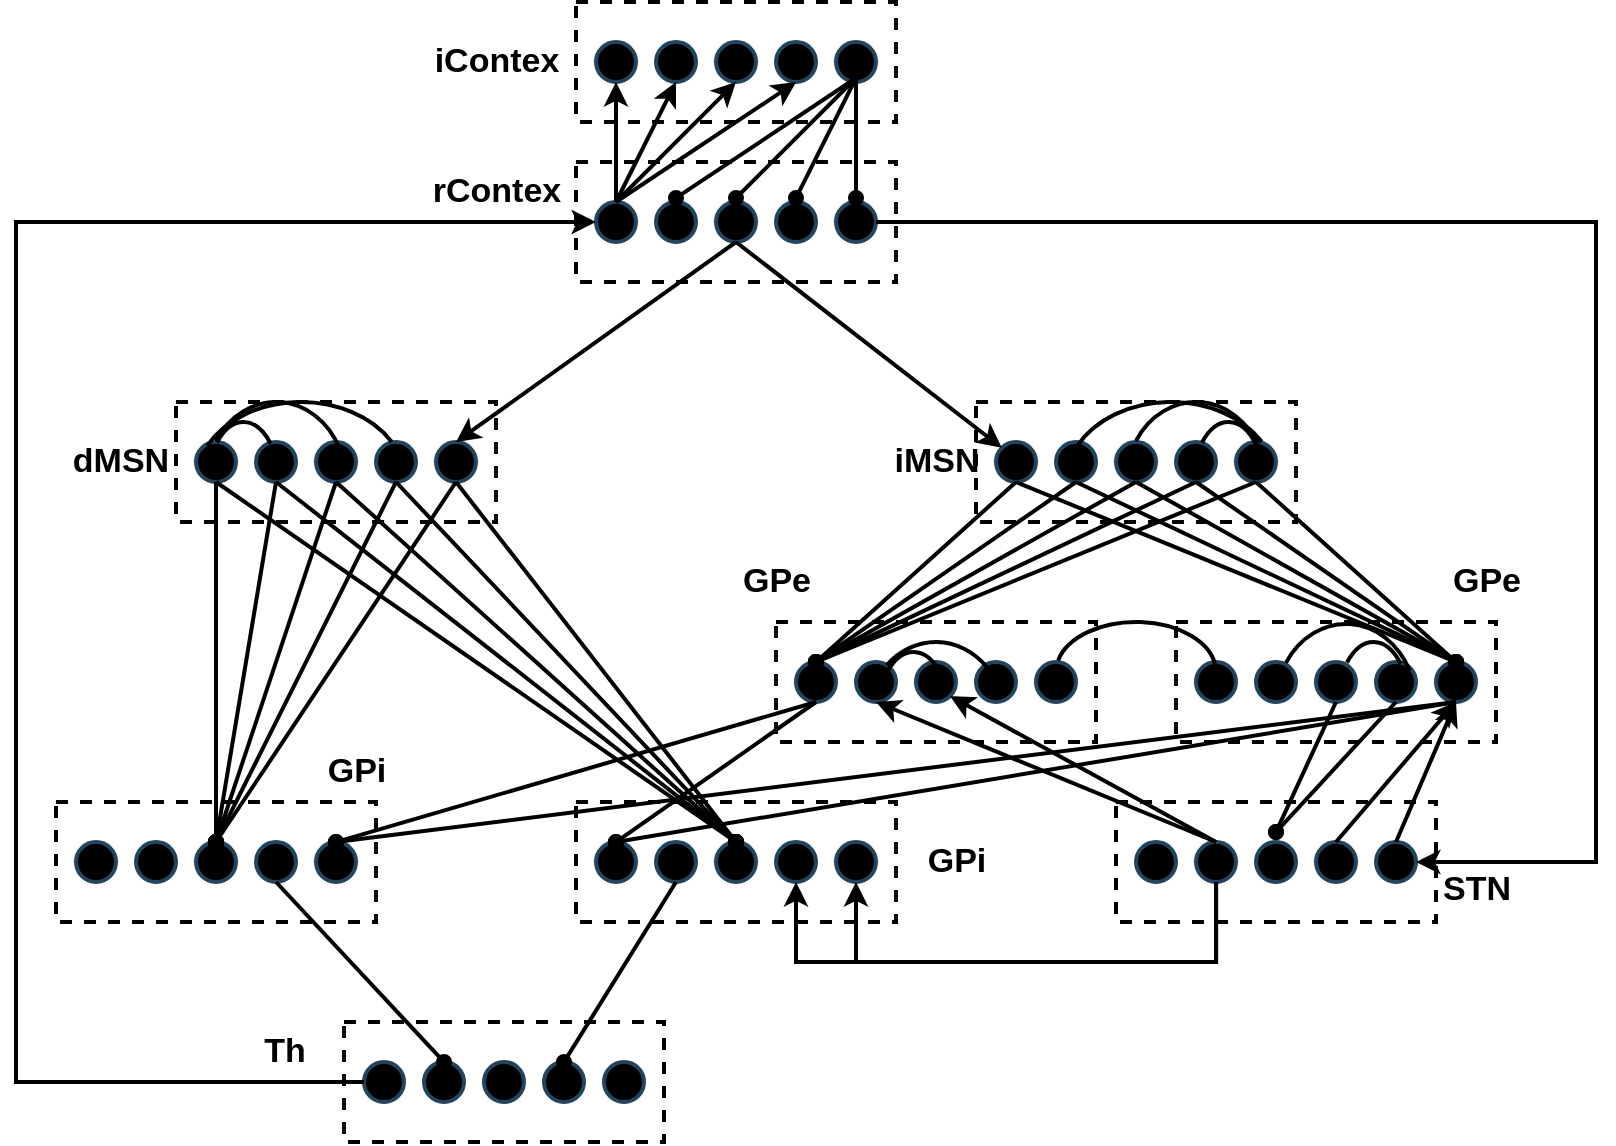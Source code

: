 <mxfile version="15.5.2" type="github">
  <diagram id="oFABFcn0fXLJ02nTMMUT" name="Page-1">
    <mxGraphModel dx="1203" dy="696" grid="1" gridSize="10" guides="1" tooltips="1" connect="1" arrows="1" fold="1" page="1" pageScale="1" pageWidth="1169" pageHeight="1654" math="0" shadow="0">
      <root>
        <mxCell id="0" />
        <mxCell id="1" parent="0" />
        <mxCell id="o1W1Na06IDnaMDjmopv1-2" value="" style="rounded=0;whiteSpace=wrap;html=1;dashed=1;strokeWidth=2;" vertex="1" parent="1">
          <mxGeometry x="120" y="240" width="160" height="60" as="geometry" />
        </mxCell>
        <mxCell id="o1W1Na06IDnaMDjmopv1-5" value="" style="ellipse;whiteSpace=wrap;html=1;aspect=fixed;strokeWidth=2;fillColor=#000000;strokeColor=#23445d;" vertex="1" parent="1">
          <mxGeometry x="130" y="260" width="20" height="20" as="geometry" />
        </mxCell>
        <mxCell id="o1W1Na06IDnaMDjmopv1-6" value="" style="ellipse;whiteSpace=wrap;html=1;aspect=fixed;strokeWidth=2;fillColor=#000000;strokeColor=#23445d;" vertex="1" parent="1">
          <mxGeometry x="160" y="260" width="20" height="20" as="geometry" />
        </mxCell>
        <mxCell id="o1W1Na06IDnaMDjmopv1-7" value="" style="ellipse;whiteSpace=wrap;html=1;aspect=fixed;strokeWidth=2;fillColor=#000000;strokeColor=#23445d;" vertex="1" parent="1">
          <mxGeometry x="190" y="260" width="20" height="20" as="geometry" />
        </mxCell>
        <mxCell id="o1W1Na06IDnaMDjmopv1-8" value="" style="ellipse;whiteSpace=wrap;html=1;aspect=fixed;strokeWidth=2;fillColor=#000000;strokeColor=#23445d;" vertex="1" parent="1">
          <mxGeometry x="220" y="260" width="20" height="20" as="geometry" />
        </mxCell>
        <mxCell id="o1W1Na06IDnaMDjmopv1-9" value="" style="ellipse;whiteSpace=wrap;html=1;aspect=fixed;strokeWidth=2;fillColor=#000000;strokeColor=#23445d;" vertex="1" parent="1">
          <mxGeometry x="250" y="260" width="20" height="20" as="geometry" />
        </mxCell>
        <mxCell id="o1W1Na06IDnaMDjmopv1-12" value="" style="rounded=0;whiteSpace=wrap;html=1;dashed=1;strokeWidth=2;" vertex="1" parent="1">
          <mxGeometry x="320" y="120" width="160" height="60" as="geometry" />
        </mxCell>
        <mxCell id="o1W1Na06IDnaMDjmopv1-13" value="" style="ellipse;whiteSpace=wrap;html=1;aspect=fixed;strokeWidth=2;fillColor=#000000;strokeColor=#23445d;" vertex="1" parent="1">
          <mxGeometry x="330" y="140" width="20" height="20" as="geometry" />
        </mxCell>
        <mxCell id="o1W1Na06IDnaMDjmopv1-14" value="" style="ellipse;whiteSpace=wrap;html=1;aspect=fixed;strokeWidth=2;fillColor=#000000;strokeColor=#23445d;" vertex="1" parent="1">
          <mxGeometry x="360" y="140" width="20" height="20" as="geometry" />
        </mxCell>
        <mxCell id="o1W1Na06IDnaMDjmopv1-15" value="" style="ellipse;whiteSpace=wrap;html=1;aspect=fixed;strokeWidth=2;fillColor=#000000;strokeColor=#23445d;" vertex="1" parent="1">
          <mxGeometry x="390" y="140" width="20" height="20" as="geometry" />
        </mxCell>
        <mxCell id="o1W1Na06IDnaMDjmopv1-16" value="" style="ellipse;whiteSpace=wrap;html=1;aspect=fixed;strokeWidth=2;fillColor=#000000;strokeColor=#23445d;" vertex="1" parent="1">
          <mxGeometry x="420" y="140" width="20" height="20" as="geometry" />
        </mxCell>
        <mxCell id="o1W1Na06IDnaMDjmopv1-17" value="" style="ellipse;whiteSpace=wrap;html=1;aspect=fixed;strokeWidth=2;fillColor=#000000;strokeColor=#23445d;" vertex="1" parent="1">
          <mxGeometry x="450" y="140" width="20" height="20" as="geometry" />
        </mxCell>
        <mxCell id="o1W1Na06IDnaMDjmopv1-18" value="" style="rounded=0;whiteSpace=wrap;html=1;dashed=1;strokeWidth=2;" vertex="1" parent="1">
          <mxGeometry x="520" y="240" width="160" height="60" as="geometry" />
        </mxCell>
        <mxCell id="o1W1Na06IDnaMDjmopv1-19" value="" style="ellipse;whiteSpace=wrap;html=1;aspect=fixed;strokeWidth=2;fillColor=#000000;strokeColor=#23445d;" vertex="1" parent="1">
          <mxGeometry x="530" y="260" width="20" height="20" as="geometry" />
        </mxCell>
        <mxCell id="o1W1Na06IDnaMDjmopv1-20" value="" style="ellipse;whiteSpace=wrap;html=1;aspect=fixed;strokeWidth=2;fillColor=#000000;strokeColor=#23445d;" vertex="1" parent="1">
          <mxGeometry x="560" y="260" width="20" height="20" as="geometry" />
        </mxCell>
        <mxCell id="o1W1Na06IDnaMDjmopv1-21" value="" style="ellipse;whiteSpace=wrap;html=1;aspect=fixed;strokeWidth=2;fillColor=#000000;strokeColor=#23445d;" vertex="1" parent="1">
          <mxGeometry x="590" y="260" width="20" height="20" as="geometry" />
        </mxCell>
        <mxCell id="o1W1Na06IDnaMDjmopv1-22" value="" style="ellipse;whiteSpace=wrap;html=1;aspect=fixed;strokeWidth=2;fillColor=#000000;strokeColor=#23445d;" vertex="1" parent="1">
          <mxGeometry x="620" y="260" width="20" height="20" as="geometry" />
        </mxCell>
        <mxCell id="o1W1Na06IDnaMDjmopv1-23" value="" style="ellipse;whiteSpace=wrap;html=1;aspect=fixed;strokeWidth=2;fillColor=#000000;strokeColor=#23445d;" vertex="1" parent="1">
          <mxGeometry x="650" y="260" width="20" height="20" as="geometry" />
        </mxCell>
        <mxCell id="o1W1Na06IDnaMDjmopv1-24" value="" style="rounded=0;whiteSpace=wrap;html=1;dashed=1;strokeWidth=2;" vertex="1" parent="1">
          <mxGeometry x="320" y="40" width="160" height="60" as="geometry" />
        </mxCell>
        <mxCell id="o1W1Na06IDnaMDjmopv1-25" value="" style="ellipse;whiteSpace=wrap;html=1;aspect=fixed;strokeWidth=2;fillColor=#000000;strokeColor=#23445d;" vertex="1" parent="1">
          <mxGeometry x="330" y="60" width="20" height="20" as="geometry" />
        </mxCell>
        <mxCell id="o1W1Na06IDnaMDjmopv1-26" value="" style="ellipse;whiteSpace=wrap;html=1;aspect=fixed;strokeWidth=2;fillColor=#000000;strokeColor=#23445d;" vertex="1" parent="1">
          <mxGeometry x="360" y="60" width="20" height="20" as="geometry" />
        </mxCell>
        <mxCell id="o1W1Na06IDnaMDjmopv1-27" value="" style="ellipse;whiteSpace=wrap;html=1;aspect=fixed;strokeWidth=2;fillColor=#000000;strokeColor=#23445d;" vertex="1" parent="1">
          <mxGeometry x="390" y="60" width="20" height="20" as="geometry" />
        </mxCell>
        <mxCell id="o1W1Na06IDnaMDjmopv1-28" value="" style="ellipse;whiteSpace=wrap;html=1;aspect=fixed;strokeWidth=2;fillColor=#000000;strokeColor=#23445d;" vertex="1" parent="1">
          <mxGeometry x="420" y="60" width="20" height="20" as="geometry" />
        </mxCell>
        <mxCell id="o1W1Na06IDnaMDjmopv1-29" value="" style="ellipse;whiteSpace=wrap;html=1;aspect=fixed;strokeWidth=2;fillColor=#000000;strokeColor=#23445d;" vertex="1" parent="1">
          <mxGeometry x="450" y="60" width="20" height="20" as="geometry" />
        </mxCell>
        <mxCell id="o1W1Na06IDnaMDjmopv1-30" value="" style="rounded=0;whiteSpace=wrap;html=1;dashed=1;strokeWidth=2;" vertex="1" parent="1">
          <mxGeometry x="420" y="350" width="160" height="60" as="geometry" />
        </mxCell>
        <mxCell id="o1W1Na06IDnaMDjmopv1-31" value="" style="ellipse;whiteSpace=wrap;html=1;aspect=fixed;strokeWidth=2;fillColor=#000000;strokeColor=#23445d;" vertex="1" parent="1">
          <mxGeometry x="430" y="370" width="20" height="20" as="geometry" />
        </mxCell>
        <mxCell id="o1W1Na06IDnaMDjmopv1-32" value="" style="ellipse;whiteSpace=wrap;html=1;aspect=fixed;strokeWidth=2;fillColor=#000000;strokeColor=#23445d;" vertex="1" parent="1">
          <mxGeometry x="460" y="370" width="20" height="20" as="geometry" />
        </mxCell>
        <mxCell id="o1W1Na06IDnaMDjmopv1-33" value="" style="ellipse;whiteSpace=wrap;html=1;aspect=fixed;strokeWidth=2;fillColor=#000000;strokeColor=#23445d;" vertex="1" parent="1">
          <mxGeometry x="490" y="370" width="20" height="20" as="geometry" />
        </mxCell>
        <mxCell id="o1W1Na06IDnaMDjmopv1-34" value="" style="ellipse;whiteSpace=wrap;html=1;aspect=fixed;strokeWidth=2;fillColor=#000000;strokeColor=#23445d;" vertex="1" parent="1">
          <mxGeometry x="520" y="370" width="20" height="20" as="geometry" />
        </mxCell>
        <mxCell id="o1W1Na06IDnaMDjmopv1-35" value="" style="ellipse;whiteSpace=wrap;html=1;aspect=fixed;strokeWidth=2;fillColor=#000000;strokeColor=#23445d;" vertex="1" parent="1">
          <mxGeometry x="550" y="370" width="20" height="20" as="geometry" />
        </mxCell>
        <mxCell id="o1W1Na06IDnaMDjmopv1-36" value="" style="rounded=0;whiteSpace=wrap;html=1;dashed=1;strokeWidth=2;" vertex="1" parent="1">
          <mxGeometry x="620" y="350" width="160" height="60" as="geometry" />
        </mxCell>
        <mxCell id="o1W1Na06IDnaMDjmopv1-37" value="" style="ellipse;whiteSpace=wrap;html=1;aspect=fixed;strokeWidth=2;fillColor=#000000;strokeColor=#23445d;" vertex="1" parent="1">
          <mxGeometry x="630" y="370" width="20" height="20" as="geometry" />
        </mxCell>
        <mxCell id="o1W1Na06IDnaMDjmopv1-38" value="" style="ellipse;whiteSpace=wrap;html=1;aspect=fixed;strokeWidth=2;fillColor=#000000;strokeColor=#23445d;" vertex="1" parent="1">
          <mxGeometry x="660" y="370" width="20" height="20" as="geometry" />
        </mxCell>
        <mxCell id="o1W1Na06IDnaMDjmopv1-39" value="" style="ellipse;whiteSpace=wrap;html=1;aspect=fixed;strokeWidth=2;fillColor=#000000;strokeColor=#23445d;" vertex="1" parent="1">
          <mxGeometry x="690" y="370" width="20" height="20" as="geometry" />
        </mxCell>
        <mxCell id="o1W1Na06IDnaMDjmopv1-40" value="" style="ellipse;whiteSpace=wrap;html=1;aspect=fixed;strokeWidth=2;fillColor=#000000;strokeColor=#23445d;" vertex="1" parent="1">
          <mxGeometry x="720" y="370" width="20" height="20" as="geometry" />
        </mxCell>
        <mxCell id="o1W1Na06IDnaMDjmopv1-41" value="" style="ellipse;whiteSpace=wrap;html=1;aspect=fixed;strokeWidth=2;fillColor=#000000;strokeColor=#23445d;" vertex="1" parent="1">
          <mxGeometry x="750" y="370" width="20" height="20" as="geometry" />
        </mxCell>
        <mxCell id="o1W1Na06IDnaMDjmopv1-42" value="" style="rounded=0;whiteSpace=wrap;html=1;dashed=1;strokeWidth=2;" vertex="1" parent="1">
          <mxGeometry x="60" y="440" width="160" height="60" as="geometry" />
        </mxCell>
        <mxCell id="o1W1Na06IDnaMDjmopv1-43" value="" style="ellipse;whiteSpace=wrap;html=1;aspect=fixed;strokeWidth=2;fillColor=#000000;strokeColor=#23445d;" vertex="1" parent="1">
          <mxGeometry x="70" y="460" width="20" height="20" as="geometry" />
        </mxCell>
        <mxCell id="o1W1Na06IDnaMDjmopv1-44" value="" style="ellipse;whiteSpace=wrap;html=1;aspect=fixed;strokeWidth=2;fillColor=#000000;strokeColor=#23445d;" vertex="1" parent="1">
          <mxGeometry x="100" y="460" width="20" height="20" as="geometry" />
        </mxCell>
        <mxCell id="o1W1Na06IDnaMDjmopv1-45" value="" style="ellipse;whiteSpace=wrap;html=1;aspect=fixed;strokeWidth=2;fillColor=#000000;strokeColor=#23445d;" vertex="1" parent="1">
          <mxGeometry x="130" y="460" width="20" height="20" as="geometry" />
        </mxCell>
        <mxCell id="o1W1Na06IDnaMDjmopv1-46" value="" style="ellipse;whiteSpace=wrap;html=1;aspect=fixed;strokeWidth=2;fillColor=#000000;strokeColor=#23445d;" vertex="1" parent="1">
          <mxGeometry x="160" y="460" width="20" height="20" as="geometry" />
        </mxCell>
        <mxCell id="o1W1Na06IDnaMDjmopv1-47" value="" style="ellipse;whiteSpace=wrap;html=1;aspect=fixed;strokeWidth=2;fillColor=#000000;strokeColor=#23445d;" vertex="1" parent="1">
          <mxGeometry x="190" y="460" width="20" height="20" as="geometry" />
        </mxCell>
        <mxCell id="o1W1Na06IDnaMDjmopv1-48" value="" style="rounded=0;whiteSpace=wrap;html=1;dashed=1;strokeWidth=2;" vertex="1" parent="1">
          <mxGeometry x="320" y="440" width="160" height="60" as="geometry" />
        </mxCell>
        <mxCell id="o1W1Na06IDnaMDjmopv1-49" value="" style="ellipse;whiteSpace=wrap;html=1;aspect=fixed;strokeWidth=2;fillColor=#000000;strokeColor=#23445d;" vertex="1" parent="1">
          <mxGeometry x="330" y="460" width="20" height="20" as="geometry" />
        </mxCell>
        <mxCell id="o1W1Na06IDnaMDjmopv1-50" value="" style="ellipse;whiteSpace=wrap;html=1;aspect=fixed;strokeWidth=2;fillColor=#000000;strokeColor=#23445d;" vertex="1" parent="1">
          <mxGeometry x="360" y="460" width="20" height="20" as="geometry" />
        </mxCell>
        <mxCell id="o1W1Na06IDnaMDjmopv1-51" value="" style="ellipse;whiteSpace=wrap;html=1;aspect=fixed;strokeWidth=2;fillColor=#000000;strokeColor=#23445d;" vertex="1" parent="1">
          <mxGeometry x="390" y="460" width="20" height="20" as="geometry" />
        </mxCell>
        <mxCell id="o1W1Na06IDnaMDjmopv1-52" value="" style="ellipse;whiteSpace=wrap;html=1;aspect=fixed;strokeWidth=2;fillColor=#000000;strokeColor=#23445d;" vertex="1" parent="1">
          <mxGeometry x="420" y="460" width="20" height="20" as="geometry" />
        </mxCell>
        <mxCell id="o1W1Na06IDnaMDjmopv1-53" value="" style="ellipse;whiteSpace=wrap;html=1;aspect=fixed;strokeWidth=2;fillColor=#000000;strokeColor=#23445d;" vertex="1" parent="1">
          <mxGeometry x="450" y="460" width="20" height="20" as="geometry" />
        </mxCell>
        <mxCell id="o1W1Na06IDnaMDjmopv1-54" value="" style="rounded=0;whiteSpace=wrap;html=1;dashed=1;strokeWidth=2;" vertex="1" parent="1">
          <mxGeometry x="590" y="440" width="160" height="60" as="geometry" />
        </mxCell>
        <mxCell id="o1W1Na06IDnaMDjmopv1-55" value="" style="ellipse;whiteSpace=wrap;html=1;aspect=fixed;strokeWidth=2;fillColor=#000000;strokeColor=#23445d;" vertex="1" parent="1">
          <mxGeometry x="600" y="460" width="20" height="20" as="geometry" />
        </mxCell>
        <mxCell id="o1W1Na06IDnaMDjmopv1-56" value="" style="ellipse;whiteSpace=wrap;html=1;aspect=fixed;strokeWidth=2;fillColor=#000000;strokeColor=#23445d;" vertex="1" parent="1">
          <mxGeometry x="630" y="460" width="20" height="20" as="geometry" />
        </mxCell>
        <mxCell id="o1W1Na06IDnaMDjmopv1-57" value="" style="ellipse;whiteSpace=wrap;html=1;aspect=fixed;strokeWidth=2;fillColor=#000000;strokeColor=#23445d;" vertex="1" parent="1">
          <mxGeometry x="660" y="460" width="20" height="20" as="geometry" />
        </mxCell>
        <mxCell id="o1W1Na06IDnaMDjmopv1-58" value="" style="ellipse;whiteSpace=wrap;html=1;aspect=fixed;strokeWidth=2;fillColor=#000000;strokeColor=#23445d;" vertex="1" parent="1">
          <mxGeometry x="690" y="460" width="20" height="20" as="geometry" />
        </mxCell>
        <mxCell id="o1W1Na06IDnaMDjmopv1-59" value="" style="ellipse;whiteSpace=wrap;html=1;aspect=fixed;strokeWidth=2;fillColor=#000000;strokeColor=#23445d;" vertex="1" parent="1">
          <mxGeometry x="720" y="460" width="20" height="20" as="geometry" />
        </mxCell>
        <mxCell id="o1W1Na06IDnaMDjmopv1-60" value="" style="rounded=0;whiteSpace=wrap;html=1;dashed=1;strokeWidth=2;" vertex="1" parent="1">
          <mxGeometry x="204" y="550" width="160" height="60" as="geometry" />
        </mxCell>
        <mxCell id="o1W1Na06IDnaMDjmopv1-61" value="" style="ellipse;whiteSpace=wrap;html=1;aspect=fixed;strokeWidth=2;fillColor=#000000;strokeColor=#23445d;" vertex="1" parent="1">
          <mxGeometry x="214" y="570" width="20" height="20" as="geometry" />
        </mxCell>
        <mxCell id="o1W1Na06IDnaMDjmopv1-62" value="" style="ellipse;whiteSpace=wrap;html=1;aspect=fixed;strokeWidth=2;fillColor=#000000;strokeColor=#23445d;" vertex="1" parent="1">
          <mxGeometry x="244" y="570" width="20" height="20" as="geometry" />
        </mxCell>
        <mxCell id="o1W1Na06IDnaMDjmopv1-63" value="" style="ellipse;whiteSpace=wrap;html=1;aspect=fixed;strokeWidth=2;fillColor=#000000;strokeColor=#23445d;" vertex="1" parent="1">
          <mxGeometry x="274" y="570" width="20" height="20" as="geometry" />
        </mxCell>
        <mxCell id="o1W1Na06IDnaMDjmopv1-64" value="" style="ellipse;whiteSpace=wrap;html=1;aspect=fixed;strokeWidth=2;fillColor=#000000;strokeColor=#23445d;" vertex="1" parent="1">
          <mxGeometry x="304" y="570" width="20" height="20" as="geometry" />
        </mxCell>
        <mxCell id="o1W1Na06IDnaMDjmopv1-65" value="" style="ellipse;whiteSpace=wrap;html=1;aspect=fixed;strokeWidth=2;fillColor=#000000;strokeColor=#23445d;" vertex="1" parent="1">
          <mxGeometry x="334" y="570" width="20" height="20" as="geometry" />
        </mxCell>
        <mxCell id="o1W1Na06IDnaMDjmopv1-66" value="&lt;font style=&quot;font-size: 17px&quot;&gt;&lt;b&gt;rContex&lt;/b&gt;&lt;/font&gt;" style="text;html=1;align=center;verticalAlign=middle;resizable=0;points=[];autosize=1;strokeColor=none;fillColor=none;" vertex="1" parent="1">
          <mxGeometry x="240" y="125" width="80" height="20" as="geometry" />
        </mxCell>
        <mxCell id="o1W1Na06IDnaMDjmopv1-67" value="&lt;font style=&quot;font-size: 17px&quot;&gt;&lt;b&gt;iContex&lt;/b&gt;&lt;/font&gt;" style="text;html=1;align=center;verticalAlign=middle;resizable=0;points=[];autosize=1;strokeColor=none;fillColor=none;" vertex="1" parent="1">
          <mxGeometry x="240" y="60" width="80" height="20" as="geometry" />
        </mxCell>
        <mxCell id="o1W1Na06IDnaMDjmopv1-68" value="" style="endArrow=classic;html=1;rounded=0;fontSize=17;entryX=0.5;entryY=1;entryDx=0;entryDy=0;strokeWidth=2;" edge="1" parent="1" target="o1W1Na06IDnaMDjmopv1-25">
          <mxGeometry width="50" height="50" relative="1" as="geometry">
            <mxPoint x="340" y="140" as="sourcePoint" />
            <mxPoint x="390" y="90" as="targetPoint" />
          </mxGeometry>
        </mxCell>
        <mxCell id="o1W1Na06IDnaMDjmopv1-70" value="" style="endArrow=classic;html=1;rounded=0;fontSize=17;entryX=0.5;entryY=1;entryDx=0;entryDy=0;strokeWidth=2;" edge="1" parent="1" target="o1W1Na06IDnaMDjmopv1-26">
          <mxGeometry width="50" height="50" relative="1" as="geometry">
            <mxPoint x="340" y="140" as="sourcePoint" />
            <mxPoint x="350" y="90" as="targetPoint" />
          </mxGeometry>
        </mxCell>
        <mxCell id="o1W1Na06IDnaMDjmopv1-71" value="" style="endArrow=classic;html=1;rounded=0;fontSize=17;entryX=0.5;entryY=1;entryDx=0;entryDy=0;strokeWidth=2;" edge="1" parent="1" target="o1W1Na06IDnaMDjmopv1-27">
          <mxGeometry width="50" height="50" relative="1" as="geometry">
            <mxPoint x="340" y="140" as="sourcePoint" />
            <mxPoint x="360" y="100" as="targetPoint" />
          </mxGeometry>
        </mxCell>
        <mxCell id="o1W1Na06IDnaMDjmopv1-72" value="" style="endArrow=classic;html=1;rounded=0;fontSize=17;exitX=0.5;exitY=0;exitDx=0;exitDy=0;entryX=0.688;entryY=0.667;entryDx=0;entryDy=0;entryPerimeter=0;strokeWidth=2;" edge="1" parent="1" source="o1W1Na06IDnaMDjmopv1-13" target="o1W1Na06IDnaMDjmopv1-24">
          <mxGeometry width="50" height="50" relative="1" as="geometry">
            <mxPoint x="370" y="170" as="sourcePoint" />
            <mxPoint x="370" y="110" as="targetPoint" />
          </mxGeometry>
        </mxCell>
        <mxCell id="o1W1Na06IDnaMDjmopv1-81" value="&lt;b&gt;dMSN&lt;/b&gt;" style="text;html=1;align=center;verticalAlign=middle;resizable=0;points=[];autosize=1;strokeColor=none;fillColor=none;fontSize=17;" vertex="1" parent="1">
          <mxGeometry x="62" y="255" width="60" height="30" as="geometry" />
        </mxCell>
        <mxCell id="o1W1Na06IDnaMDjmopv1-82" value="&lt;b&gt;iMSN&lt;/b&gt;" style="text;html=1;align=center;verticalAlign=middle;resizable=0;points=[];autosize=1;strokeColor=none;fillColor=none;fontSize=17;" vertex="1" parent="1">
          <mxGeometry x="470" y="255" width="60" height="30" as="geometry" />
        </mxCell>
        <mxCell id="o1W1Na06IDnaMDjmopv1-83" value="" style="endArrow=classic;html=1;rounded=0;fontSize=17;exitX=0.5;exitY=1;exitDx=0;exitDy=0;entryX=0.5;entryY=0;entryDx=0;entryDy=0;strokeWidth=2;" edge="1" parent="1" source="o1W1Na06IDnaMDjmopv1-15" target="o1W1Na06IDnaMDjmopv1-9">
          <mxGeometry width="50" height="50" relative="1" as="geometry">
            <mxPoint x="410" y="280" as="sourcePoint" />
            <mxPoint x="460" y="230" as="targetPoint" />
          </mxGeometry>
        </mxCell>
        <mxCell id="o1W1Na06IDnaMDjmopv1-84" value="" style="endArrow=classic;html=1;rounded=0;fontSize=17;exitX=0.5;exitY=1;exitDx=0;exitDy=0;entryX=0;entryY=0;entryDx=0;entryDy=0;strokeWidth=2;" edge="1" parent="1" source="o1W1Na06IDnaMDjmopv1-15" target="o1W1Na06IDnaMDjmopv1-19">
          <mxGeometry width="50" height="50" relative="1" as="geometry">
            <mxPoint x="410" y="170" as="sourcePoint" />
            <mxPoint x="270" y="270" as="targetPoint" />
          </mxGeometry>
        </mxCell>
        <mxCell id="o1W1Na06IDnaMDjmopv1-88" value="&lt;b&gt;GPe&lt;/b&gt;" style="text;html=1;align=center;verticalAlign=middle;resizable=0;points=[];autosize=1;strokeColor=none;fillColor=none;fontSize=17;" vertex="1" parent="1">
          <mxGeometry x="395" y="315" width="50" height="30" as="geometry" />
        </mxCell>
        <mxCell id="o1W1Na06IDnaMDjmopv1-89" value="&lt;b&gt;GPe&lt;/b&gt;" style="text;html=1;align=center;verticalAlign=middle;resizable=0;points=[];autosize=1;strokeColor=none;fillColor=none;fontSize=17;" vertex="1" parent="1">
          <mxGeometry x="750" y="315" width="50" height="30" as="geometry" />
        </mxCell>
        <mxCell id="o1W1Na06IDnaMDjmopv1-90" value="&lt;b&gt;Th&lt;/b&gt;" style="text;html=1;align=center;verticalAlign=middle;resizable=0;points=[];autosize=1;strokeColor=none;fillColor=none;fontSize=17;" vertex="1" parent="1">
          <mxGeometry x="154" y="550" width="40" height="30" as="geometry" />
        </mxCell>
        <mxCell id="o1W1Na06IDnaMDjmopv1-91" value="&lt;b&gt;GPi&lt;/b&gt;" style="text;html=1;align=center;verticalAlign=middle;resizable=0;points=[];autosize=1;strokeColor=none;fillColor=none;fontSize=17;" vertex="1" parent="1">
          <mxGeometry x="190" y="410" width="40" height="30" as="geometry" />
        </mxCell>
        <mxCell id="o1W1Na06IDnaMDjmopv1-92" value="&lt;b&gt;GPi&lt;/b&gt;" style="text;html=1;align=center;verticalAlign=middle;resizable=0;points=[];autosize=1;strokeColor=none;fillColor=none;fontSize=17;" vertex="1" parent="1">
          <mxGeometry x="490" y="455" width="40" height="30" as="geometry" />
        </mxCell>
        <mxCell id="o1W1Na06IDnaMDjmopv1-93" value="&lt;b&gt;STN&lt;/b&gt;" style="text;html=1;align=center;verticalAlign=middle;resizable=0;points=[];autosize=1;strokeColor=none;fillColor=none;fontSize=17;" vertex="1" parent="1">
          <mxGeometry x="745" y="469" width="50" height="30" as="geometry" />
        </mxCell>
        <mxCell id="o1W1Na06IDnaMDjmopv1-94" value="" style="endArrow=classic;html=1;rounded=0;fontSize=17;strokeWidth=2;exitX=0.5;exitY=0;exitDx=0;exitDy=0;entryX=0.5;entryY=1;entryDx=0;entryDy=0;" edge="1" parent="1" source="o1W1Na06IDnaMDjmopv1-58" target="o1W1Na06IDnaMDjmopv1-41">
          <mxGeometry width="50" height="50" relative="1" as="geometry">
            <mxPoint x="500" y="380" as="sourcePoint" />
            <mxPoint x="550" y="330" as="targetPoint" />
          </mxGeometry>
        </mxCell>
        <mxCell id="o1W1Na06IDnaMDjmopv1-95" value="" style="endArrow=classic;html=1;rounded=0;fontSize=17;strokeWidth=2;exitX=0.5;exitY=0;exitDx=0;exitDy=0;entryX=0.5;entryY=1;entryDx=0;entryDy=0;" edge="1" parent="1" source="o1W1Na06IDnaMDjmopv1-59" target="o1W1Na06IDnaMDjmopv1-41">
          <mxGeometry width="50" height="50" relative="1" as="geometry">
            <mxPoint x="710" y="470" as="sourcePoint" />
            <mxPoint x="770" y="400" as="targetPoint" />
          </mxGeometry>
        </mxCell>
        <mxCell id="o1W1Na06IDnaMDjmopv1-98" value="" style="endArrow=classic;html=1;rounded=0;fontSize=17;strokeWidth=2;exitX=0.5;exitY=0;exitDx=0;exitDy=0;entryX=1;entryY=1;entryDx=0;entryDy=0;" edge="1" parent="1" source="o1W1Na06IDnaMDjmopv1-56" target="o1W1Na06IDnaMDjmopv1-33">
          <mxGeometry width="50" height="50" relative="1" as="geometry">
            <mxPoint x="740" y="500" as="sourcePoint" />
            <mxPoint x="800" y="430" as="targetPoint" />
          </mxGeometry>
        </mxCell>
        <mxCell id="o1W1Na06IDnaMDjmopv1-99" value="" style="endArrow=classic;html=1;rounded=0;fontSize=17;strokeWidth=2;exitX=0.5;exitY=0;exitDx=0;exitDy=0;entryX=0.5;entryY=1;entryDx=0;entryDy=0;" edge="1" parent="1" source="o1W1Na06IDnaMDjmopv1-56" target="o1W1Na06IDnaMDjmopv1-32">
          <mxGeometry width="50" height="50" relative="1" as="geometry">
            <mxPoint x="750" y="510" as="sourcePoint" />
            <mxPoint x="810" y="440" as="targetPoint" />
          </mxGeometry>
        </mxCell>
        <mxCell id="o1W1Na06IDnaMDjmopv1-100" value="" style="edgeStyle=elbowEdgeStyle;elbow=vertical;endArrow=classic;html=1;rounded=0;fontSize=17;strokeWidth=2;exitX=0.313;exitY=0.667;exitDx=0;exitDy=0;exitPerimeter=0;entryX=0.5;entryY=1;entryDx=0;entryDy=0;" edge="1" parent="1" source="o1W1Na06IDnaMDjmopv1-54" target="o1W1Na06IDnaMDjmopv1-52">
          <mxGeometry width="50" height="50" relative="1" as="geometry">
            <mxPoint x="500" y="380" as="sourcePoint" />
            <mxPoint x="550" y="330" as="targetPoint" />
            <Array as="points">
              <mxPoint x="540" y="520" />
            </Array>
          </mxGeometry>
        </mxCell>
        <mxCell id="o1W1Na06IDnaMDjmopv1-102" value="" style="edgeStyle=elbowEdgeStyle;elbow=vertical;endArrow=classic;html=1;rounded=0;fontSize=17;strokeWidth=2;entryX=0.5;entryY=1;entryDx=0;entryDy=0;" edge="1" parent="1" target="o1W1Na06IDnaMDjmopv1-53">
          <mxGeometry width="50" height="50" relative="1" as="geometry">
            <mxPoint x="640" y="480" as="sourcePoint" />
            <mxPoint x="550" y="330" as="targetPoint" />
            <Array as="points">
              <mxPoint x="550" y="520" />
            </Array>
          </mxGeometry>
        </mxCell>
        <mxCell id="o1W1Na06IDnaMDjmopv1-106" value="" style="endArrow=oval;html=1;rounded=0;fontSize=17;strokeWidth=2;endFill=1;entryX=0.5;entryY=0;entryDx=0;entryDy=0;exitX=0.5;exitY=1;exitDx=0;exitDy=0;" edge="1" parent="1">
          <mxGeometry width="50" height="50" relative="1" as="geometry">
            <mxPoint x="460" y="78" as="sourcePoint" />
            <mxPoint x="370" y="138" as="targetPoint" />
          </mxGeometry>
        </mxCell>
        <mxCell id="o1W1Na06IDnaMDjmopv1-107" value="" style="endArrow=oval;html=1;rounded=0;fontSize=17;strokeWidth=2;endFill=1;entryX=0.5;entryY=0;entryDx=0;entryDy=0;" edge="1" parent="1">
          <mxGeometry width="50" height="50" relative="1" as="geometry">
            <mxPoint x="460" y="78" as="sourcePoint" />
            <mxPoint x="400" y="138" as="targetPoint" />
          </mxGeometry>
        </mxCell>
        <mxCell id="o1W1Na06IDnaMDjmopv1-108" value="" style="endArrow=oval;html=1;rounded=0;fontSize=17;strokeWidth=2;endFill=1;entryX=0.5;entryY=0;entryDx=0;entryDy=0;exitX=0.5;exitY=1;exitDx=0;exitDy=0;" edge="1" parent="1">
          <mxGeometry width="50" height="50" relative="1" as="geometry">
            <mxPoint x="460" y="78" as="sourcePoint" />
            <mxPoint x="430" y="138" as="targetPoint" />
          </mxGeometry>
        </mxCell>
        <mxCell id="o1W1Na06IDnaMDjmopv1-109" value="" style="endArrow=oval;html=1;rounded=0;fontSize=17;strokeWidth=2;endFill=1;entryX=0.5;entryY=0;entryDx=0;entryDy=0;" edge="1" parent="1">
          <mxGeometry width="50" height="50" relative="1" as="geometry">
            <mxPoint x="460" y="78" as="sourcePoint" />
            <mxPoint x="460" y="138" as="targetPoint" />
          </mxGeometry>
        </mxCell>
        <mxCell id="o1W1Na06IDnaMDjmopv1-110" value="" style="endArrow=oval;html=1;rounded=0;fontSize=17;strokeWidth=2;endFill=1;entryX=0.5;entryY=0;entryDx=0;entryDy=0;exitX=0.5;exitY=1;exitDx=0;exitDy=0;" edge="1" parent="1" source="o1W1Na06IDnaMDjmopv1-39">
          <mxGeometry width="50" height="50" relative="1" as="geometry">
            <mxPoint x="760" y="395" as="sourcePoint" />
            <mxPoint x="670" y="455" as="targetPoint" />
          </mxGeometry>
        </mxCell>
        <mxCell id="o1W1Na06IDnaMDjmopv1-111" value="" style="endArrow=oval;html=1;rounded=0;fontSize=17;strokeWidth=2;endFill=1;entryX=0.5;entryY=0;entryDx=0;entryDy=0;exitX=0.5;exitY=1;exitDx=0;exitDy=0;" edge="1" parent="1" source="o1W1Na06IDnaMDjmopv1-40">
          <mxGeometry width="50" height="50" relative="1" as="geometry">
            <mxPoint x="760" y="395" as="sourcePoint" />
            <mxPoint x="670" y="455" as="targetPoint" />
          </mxGeometry>
        </mxCell>
        <mxCell id="o1W1Na06IDnaMDjmopv1-113" value="" style="verticalLabelPosition=bottom;verticalAlign=top;html=1;shape=mxgraph.basic.arc;startAngle=0.875;endAngle=0.129;fontSize=17;strokeWidth=2;fillColor=#000000;" vertex="1" parent="1">
          <mxGeometry x="465" y="360" width="70" height="80" as="geometry" />
        </mxCell>
        <mxCell id="o1W1Na06IDnaMDjmopv1-116" value="" style="verticalLabelPosition=bottom;verticalAlign=top;html=1;shape=mxgraph.basic.arc;startAngle=0.875;endAngle=0.129;fontSize=17;strokeWidth=2;fillColor=#000000;" vertex="1" parent="1">
          <mxGeometry x="470" y="365" width="37.5" height="70" as="geometry" />
        </mxCell>
        <mxCell id="o1W1Na06IDnaMDjmopv1-117" value="" style="verticalLabelPosition=bottom;verticalAlign=top;html=1;shape=mxgraph.basic.arc;startAngle=0.787;endAngle=0.231;fontSize=17;strokeWidth=2;fillColor=#000000;" vertex="1" parent="1">
          <mxGeometry x="560" y="350" width="80" height="50" as="geometry" />
        </mxCell>
        <mxCell id="o1W1Na06IDnaMDjmopv1-118" value="" style="verticalLabelPosition=bottom;verticalAlign=top;html=1;shape=mxgraph.basic.arc;startAngle=0.875;endAngle=0.129;fontSize=17;strokeWidth=2;fillColor=#000000;" vertex="1" parent="1">
          <mxGeometry x="700" y="360" width="37.5" height="70" as="geometry" />
        </mxCell>
        <mxCell id="o1W1Na06IDnaMDjmopv1-119" value="" style="verticalLabelPosition=bottom;verticalAlign=top;html=1;shape=mxgraph.basic.arc;startAngle=0.836;endAngle=0.181;fontSize=17;strokeWidth=2;fillColor=#000000;" vertex="1" parent="1">
          <mxGeometry x="670" y="351" width="70" height="80" as="geometry" />
        </mxCell>
        <mxCell id="o1W1Na06IDnaMDjmopv1-120" value="" style="verticalLabelPosition=bottom;verticalAlign=top;html=1;shape=mxgraph.basic.arc;startAngle=0.825;endAngle=0.166;fontSize=17;strokeWidth=2;fillColor=#000000;" vertex="1" parent="1">
          <mxGeometry x="130" y="240" width="105" height="80" as="geometry" />
        </mxCell>
        <mxCell id="o1W1Na06IDnaMDjmopv1-121" value="" style="verticalLabelPosition=bottom;verticalAlign=top;html=1;shape=mxgraph.basic.arc;startAngle=0.825;endAngle=0.166;fontSize=17;strokeWidth=2;fillColor=#000000;" vertex="1" parent="1">
          <mxGeometry x="565" y="240" width="105" height="80" as="geometry" />
        </mxCell>
        <mxCell id="o1W1Na06IDnaMDjmopv1-122" value="" style="verticalLabelPosition=bottom;verticalAlign=top;html=1;shape=mxgraph.basic.arc;startAngle=0.836;endAngle=0.181;fontSize=17;strokeWidth=2;fillColor=#000000;" vertex="1" parent="1">
          <mxGeometry x="135" y="240" width="70" height="80" as="geometry" />
        </mxCell>
        <mxCell id="o1W1Na06IDnaMDjmopv1-123" value="" style="verticalLabelPosition=bottom;verticalAlign=top;html=1;shape=mxgraph.basic.arc;startAngle=0.836;endAngle=0.181;fontSize=17;strokeWidth=2;fillColor=#000000;" vertex="1" parent="1">
          <mxGeometry x="595" y="240" width="70" height="80" as="geometry" />
        </mxCell>
        <mxCell id="o1W1Na06IDnaMDjmopv1-124" value="" style="verticalLabelPosition=bottom;verticalAlign=top;html=1;shape=mxgraph.basic.arc;startAngle=0.875;endAngle=0.129;fontSize=17;strokeWidth=2;fillColor=#000000;" vertex="1" parent="1">
          <mxGeometry x="627.5" y="250" width="37.5" height="70" as="geometry" />
        </mxCell>
        <mxCell id="o1W1Na06IDnaMDjmopv1-125" value="" style="verticalLabelPosition=bottom;verticalAlign=top;html=1;shape=mxgraph.basic.arc;startAngle=0.875;endAngle=0.129;fontSize=17;strokeWidth=2;fillColor=#000000;" vertex="1" parent="1">
          <mxGeometry x="135" y="250" width="37.5" height="70" as="geometry" />
        </mxCell>
        <mxCell id="o1W1Na06IDnaMDjmopv1-127" value="" style="endArrow=oval;html=1;rounded=0;fontSize=17;strokeWidth=2;exitX=0.5;exitY=1;exitDx=0;exitDy=0;endFill=1;entryX=0.5;entryY=0;entryDx=0;entryDy=0;" edge="1" parent="1" source="o1W1Na06IDnaMDjmopv1-20" target="o1W1Na06IDnaMDjmopv1-41">
          <mxGeometry width="50" height="50" relative="1" as="geometry">
            <mxPoint x="500" y="380" as="sourcePoint" />
            <mxPoint x="520" y="320" as="targetPoint" />
          </mxGeometry>
        </mxCell>
        <mxCell id="o1W1Na06IDnaMDjmopv1-128" value="" style="endArrow=oval;html=1;rounded=0;fontSize=17;strokeWidth=2;exitX=0.5;exitY=1;exitDx=0;exitDy=0;endFill=1;entryX=0.5;entryY=0;entryDx=0;entryDy=0;" edge="1" parent="1" source="o1W1Na06IDnaMDjmopv1-19" target="o1W1Na06IDnaMDjmopv1-41">
          <mxGeometry width="50" height="50" relative="1" as="geometry">
            <mxPoint x="580" y="290" as="sourcePoint" />
            <mxPoint x="770" y="380" as="targetPoint" />
          </mxGeometry>
        </mxCell>
        <mxCell id="o1W1Na06IDnaMDjmopv1-129" value="" style="endArrow=oval;html=1;rounded=0;fontSize=17;strokeWidth=2;exitX=0.5;exitY=1;exitDx=0;exitDy=0;endFill=1;entryX=0.5;entryY=0;entryDx=0;entryDy=0;" edge="1" parent="1" source="o1W1Na06IDnaMDjmopv1-21" target="o1W1Na06IDnaMDjmopv1-41">
          <mxGeometry width="50" height="50" relative="1" as="geometry">
            <mxPoint x="590" y="300" as="sourcePoint" />
            <mxPoint x="780" y="390" as="targetPoint" />
          </mxGeometry>
        </mxCell>
        <mxCell id="o1W1Na06IDnaMDjmopv1-130" value="" style="endArrow=oval;html=1;rounded=0;fontSize=17;strokeWidth=2;exitX=0.5;exitY=1;exitDx=0;exitDy=0;endFill=1;entryX=0.5;entryY=0;entryDx=0;entryDy=0;" edge="1" parent="1" source="o1W1Na06IDnaMDjmopv1-22" target="o1W1Na06IDnaMDjmopv1-41">
          <mxGeometry width="50" height="50" relative="1" as="geometry">
            <mxPoint x="600" y="310" as="sourcePoint" />
            <mxPoint x="790" y="400" as="targetPoint" />
          </mxGeometry>
        </mxCell>
        <mxCell id="o1W1Na06IDnaMDjmopv1-131" value="" style="endArrow=oval;html=1;rounded=0;fontSize=17;strokeWidth=2;exitX=0.5;exitY=1;exitDx=0;exitDy=0;endFill=1;" edge="1" parent="1" source="o1W1Na06IDnaMDjmopv1-23">
          <mxGeometry width="50" height="50" relative="1" as="geometry">
            <mxPoint x="610" y="320" as="sourcePoint" />
            <mxPoint x="760" y="370" as="targetPoint" />
          </mxGeometry>
        </mxCell>
        <mxCell id="o1W1Na06IDnaMDjmopv1-132" value="" style="endArrow=oval;html=1;rounded=0;fontSize=17;strokeWidth=2;endFill=1;entryX=0.5;entryY=0;entryDx=0;entryDy=0;" edge="1" parent="1" target="o1W1Na06IDnaMDjmopv1-31">
          <mxGeometry width="50" height="50" relative="1" as="geometry">
            <mxPoint x="540" y="280" as="sourcePoint" />
            <mxPoint x="448.75" y="340" as="targetPoint" />
          </mxGeometry>
        </mxCell>
        <mxCell id="o1W1Na06IDnaMDjmopv1-133" value="" style="endArrow=oval;html=1;rounded=0;fontSize=17;strokeWidth=2;endFill=1;" edge="1" parent="1">
          <mxGeometry width="50" height="50" relative="1" as="geometry">
            <mxPoint x="570" y="280" as="sourcePoint" />
            <mxPoint x="440" y="370" as="targetPoint" />
          </mxGeometry>
        </mxCell>
        <mxCell id="o1W1Na06IDnaMDjmopv1-134" value="" style="endArrow=oval;html=1;rounded=0;fontSize=17;strokeWidth=2;endFill=1;exitX=0.5;exitY=1;exitDx=0;exitDy=0;" edge="1" parent="1" source="o1W1Na06IDnaMDjmopv1-21">
          <mxGeometry width="50" height="50" relative="1" as="geometry">
            <mxPoint x="640" y="350" as="sourcePoint" />
            <mxPoint x="440" y="370" as="targetPoint" />
          </mxGeometry>
        </mxCell>
        <mxCell id="o1W1Na06IDnaMDjmopv1-135" value="" style="endArrow=oval;html=1;rounded=0;fontSize=17;strokeWidth=2;endFill=1;" edge="1" parent="1">
          <mxGeometry width="50" height="50" relative="1" as="geometry">
            <mxPoint x="630" y="280" as="sourcePoint" />
            <mxPoint x="440" y="370" as="targetPoint" />
          </mxGeometry>
        </mxCell>
        <mxCell id="o1W1Na06IDnaMDjmopv1-136" value="" style="endArrow=oval;html=1;rounded=0;fontSize=17;strokeWidth=2;endFill=1;" edge="1" parent="1">
          <mxGeometry width="50" height="50" relative="1" as="geometry">
            <mxPoint x="660" y="280" as="sourcePoint" />
            <mxPoint x="440" y="370" as="targetPoint" />
          </mxGeometry>
        </mxCell>
        <mxCell id="o1W1Na06IDnaMDjmopv1-137" value="" style="endArrow=oval;html=1;rounded=0;fontSize=17;strokeWidth=2;exitX=0.5;exitY=1;exitDx=0;exitDy=0;endFill=1;entryX=0.5;entryY=0;entryDx=0;entryDy=0;" edge="1" parent="1" source="o1W1Na06IDnaMDjmopv1-9" target="o1W1Na06IDnaMDjmopv1-51">
          <mxGeometry width="50" height="50" relative="1" as="geometry">
            <mxPoint x="670" y="380" as="sourcePoint" />
            <mxPoint x="860" y="470" as="targetPoint" />
          </mxGeometry>
        </mxCell>
        <mxCell id="o1W1Na06IDnaMDjmopv1-138" value="" style="endArrow=oval;html=1;rounded=0;fontSize=17;strokeWidth=2;exitX=0.5;exitY=1;exitDx=0;exitDy=0;endFill=1;" edge="1" parent="1" source="o1W1Na06IDnaMDjmopv1-8">
          <mxGeometry width="50" height="50" relative="1" as="geometry">
            <mxPoint x="270" y="290" as="sourcePoint" />
            <mxPoint x="400" y="460" as="targetPoint" />
          </mxGeometry>
        </mxCell>
        <mxCell id="o1W1Na06IDnaMDjmopv1-139" value="" style="endArrow=oval;html=1;rounded=0;fontSize=17;strokeWidth=2;exitX=0.5;exitY=1;exitDx=0;exitDy=0;endFill=1;entryX=0.5;entryY=0;entryDx=0;entryDy=0;" edge="1" parent="1" source="o1W1Na06IDnaMDjmopv1-7" target="o1W1Na06IDnaMDjmopv1-45">
          <mxGeometry width="50" height="50" relative="1" as="geometry">
            <mxPoint x="280" y="300" as="sourcePoint" />
            <mxPoint x="400" y="460" as="targetPoint" />
          </mxGeometry>
        </mxCell>
        <mxCell id="o1W1Na06IDnaMDjmopv1-140" value="" style="endArrow=oval;html=1;rounded=0;fontSize=17;strokeWidth=2;exitX=0.5;exitY=1;exitDx=0;exitDy=0;endFill=1;" edge="1" parent="1" source="o1W1Na06IDnaMDjmopv1-6">
          <mxGeometry width="50" height="50" relative="1" as="geometry">
            <mxPoint x="290" y="310" as="sourcePoint" />
            <mxPoint x="400" y="460" as="targetPoint" />
          </mxGeometry>
        </mxCell>
        <mxCell id="o1W1Na06IDnaMDjmopv1-141" value="" style="endArrow=oval;html=1;rounded=0;fontSize=17;strokeWidth=2;exitX=0.5;exitY=1;exitDx=0;exitDy=0;endFill=1;" edge="1" parent="1" source="o1W1Na06IDnaMDjmopv1-5">
          <mxGeometry width="50" height="50" relative="1" as="geometry">
            <mxPoint x="300" y="320" as="sourcePoint" />
            <mxPoint x="400" y="460" as="targetPoint" />
          </mxGeometry>
        </mxCell>
        <mxCell id="o1W1Na06IDnaMDjmopv1-142" value="" style="endArrow=oval;html=1;rounded=0;fontSize=17;strokeWidth=2;endFill=1;entryX=0.5;entryY=0;entryDx=0;entryDy=0;" edge="1" parent="1" target="o1W1Na06IDnaMDjmopv1-45">
          <mxGeometry width="50" height="50" relative="1" as="geometry">
            <mxPoint x="170" y="280" as="sourcePoint" />
            <mxPoint x="450" y="510" as="targetPoint" />
          </mxGeometry>
        </mxCell>
        <mxCell id="o1W1Na06IDnaMDjmopv1-143" value="" style="endArrow=oval;html=1;rounded=0;fontSize=17;strokeWidth=2;endFill=1;" edge="1" parent="1">
          <mxGeometry width="50" height="50" relative="1" as="geometry">
            <mxPoint x="140" y="280" as="sourcePoint" />
            <mxPoint x="140" y="460" as="targetPoint" />
          </mxGeometry>
        </mxCell>
        <mxCell id="o1W1Na06IDnaMDjmopv1-144" value="" style="endArrow=oval;html=1;rounded=0;fontSize=17;strokeWidth=2;endFill=1;entryX=0.5;entryY=0;entryDx=0;entryDy=0;exitX=0.5;exitY=1;exitDx=0;exitDy=0;" edge="1" parent="1" source="o1W1Na06IDnaMDjmopv1-7" target="o1W1Na06IDnaMDjmopv1-51">
          <mxGeometry width="50" height="50" relative="1" as="geometry">
            <mxPoint x="330" y="350" as="sourcePoint" />
            <mxPoint x="470" y="530" as="targetPoint" />
          </mxGeometry>
        </mxCell>
        <mxCell id="o1W1Na06IDnaMDjmopv1-145" value="" style="endArrow=oval;html=1;rounded=0;fontSize=17;strokeWidth=2;endFill=1;entryX=0.5;entryY=0;entryDx=0;entryDy=0;" edge="1" parent="1" target="o1W1Na06IDnaMDjmopv1-45">
          <mxGeometry width="50" height="50" relative="1" as="geometry">
            <mxPoint x="230" y="280" as="sourcePoint" />
            <mxPoint x="480" y="540" as="targetPoint" />
          </mxGeometry>
        </mxCell>
        <mxCell id="o1W1Na06IDnaMDjmopv1-146" value="" style="endArrow=oval;html=1;rounded=0;fontSize=17;strokeWidth=2;exitX=0.5;exitY=1;exitDx=0;exitDy=0;endFill=1;" edge="1" parent="1" source="o1W1Na06IDnaMDjmopv1-9">
          <mxGeometry width="50" height="50" relative="1" as="geometry">
            <mxPoint x="350" y="370" as="sourcePoint" />
            <mxPoint x="140" y="460" as="targetPoint" />
          </mxGeometry>
        </mxCell>
        <mxCell id="o1W1Na06IDnaMDjmopv1-147" value="" style="edgeStyle=elbowEdgeStyle;elbow=vertical;endArrow=classic;html=1;rounded=0;fontSize=17;strokeWidth=2;exitX=0;exitY=0.5;exitDx=0;exitDy=0;entryX=0;entryY=0.5;entryDx=0;entryDy=0;" edge="1" parent="1" source="o1W1Na06IDnaMDjmopv1-61" target="o1W1Na06IDnaMDjmopv1-13">
          <mxGeometry width="50" height="50" relative="1" as="geometry">
            <mxPoint x="500" y="380" as="sourcePoint" />
            <mxPoint x="550" y="330" as="targetPoint" />
            <Array as="points">
              <mxPoint x="40" y="510" />
            </Array>
          </mxGeometry>
        </mxCell>
        <mxCell id="o1W1Na06IDnaMDjmopv1-148" value="" style="edgeStyle=elbowEdgeStyle;elbow=vertical;endArrow=classic;html=1;rounded=0;fontSize=17;strokeWidth=2;exitX=1;exitY=0.5;exitDx=0;exitDy=0;entryX=1;entryY=0.5;entryDx=0;entryDy=0;" edge="1" parent="1" source="o1W1Na06IDnaMDjmopv1-17" target="o1W1Na06IDnaMDjmopv1-59">
          <mxGeometry width="50" height="50" relative="1" as="geometry">
            <mxPoint x="500" y="380" as="sourcePoint" />
            <mxPoint x="550" y="330" as="targetPoint" />
            <Array as="points">
              <mxPoint x="830" y="140" />
            </Array>
          </mxGeometry>
        </mxCell>
        <mxCell id="o1W1Na06IDnaMDjmopv1-149" value="" style="endArrow=oval;html=1;rounded=0;fontSize=17;strokeWidth=2;endFill=1;entryX=0.5;entryY=0;entryDx=0;entryDy=0;exitX=0.5;exitY=1;exitDx=0;exitDy=0;" edge="1" parent="1" source="o1W1Na06IDnaMDjmopv1-31" target="o1W1Na06IDnaMDjmopv1-49">
          <mxGeometry width="50" height="50" relative="1" as="geometry">
            <mxPoint x="550" y="290" as="sourcePoint" />
            <mxPoint x="450" y="380" as="targetPoint" />
          </mxGeometry>
        </mxCell>
        <mxCell id="o1W1Na06IDnaMDjmopv1-150" value="" style="endArrow=oval;html=1;rounded=0;fontSize=17;strokeWidth=2;endFill=1;exitX=0.5;exitY=1;exitDx=0;exitDy=0;" edge="1" parent="1" source="o1W1Na06IDnaMDjmopv1-41">
          <mxGeometry width="50" height="50" relative="1" as="geometry">
            <mxPoint x="560" y="300" as="sourcePoint" />
            <mxPoint x="340" y="460" as="targetPoint" />
          </mxGeometry>
        </mxCell>
        <mxCell id="o1W1Na06IDnaMDjmopv1-151" value="" style="endArrow=oval;html=1;rounded=0;fontSize=17;strokeWidth=2;endFill=1;entryX=0.5;entryY=0;entryDx=0;entryDy=0;exitX=0.5;exitY=1;exitDx=0;exitDy=0;" edge="1" parent="1" source="o1W1Na06IDnaMDjmopv1-31" target="o1W1Na06IDnaMDjmopv1-47">
          <mxGeometry width="50" height="50" relative="1" as="geometry">
            <mxPoint x="570" y="310" as="sourcePoint" />
            <mxPoint x="470" y="400" as="targetPoint" />
          </mxGeometry>
        </mxCell>
        <mxCell id="o1W1Na06IDnaMDjmopv1-152" value="" style="endArrow=oval;html=1;rounded=0;fontSize=17;strokeWidth=2;endFill=1;" edge="1" parent="1">
          <mxGeometry width="50" height="50" relative="1" as="geometry">
            <mxPoint x="760" y="390" as="sourcePoint" />
            <mxPoint x="200" y="460" as="targetPoint" />
          </mxGeometry>
        </mxCell>
        <mxCell id="o1W1Na06IDnaMDjmopv1-153" value="" style="endArrow=oval;html=1;rounded=0;fontSize=17;strokeWidth=2;endFill=1;entryX=0.5;entryY=0;entryDx=0;entryDy=0;exitX=0.5;exitY=1;exitDx=0;exitDy=0;" edge="1" parent="1" source="o1W1Na06IDnaMDjmopv1-50" target="o1W1Na06IDnaMDjmopv1-64">
          <mxGeometry width="50" height="50" relative="1" as="geometry">
            <mxPoint x="590" y="330" as="sourcePoint" />
            <mxPoint x="490" y="420" as="targetPoint" />
          </mxGeometry>
        </mxCell>
        <mxCell id="o1W1Na06IDnaMDjmopv1-154" value="" style="endArrow=oval;html=1;rounded=0;fontSize=17;strokeWidth=2;endFill=1;exitX=0.5;exitY=1;exitDx=0;exitDy=0;entryX=0.5;entryY=0;entryDx=0;entryDy=0;" edge="1" parent="1" source="o1W1Na06IDnaMDjmopv1-46" target="o1W1Na06IDnaMDjmopv1-62">
          <mxGeometry width="50" height="50" relative="1" as="geometry">
            <mxPoint x="600" y="340" as="sourcePoint" />
            <mxPoint x="270" y="570" as="targetPoint" />
          </mxGeometry>
        </mxCell>
      </root>
    </mxGraphModel>
  </diagram>
</mxfile>
